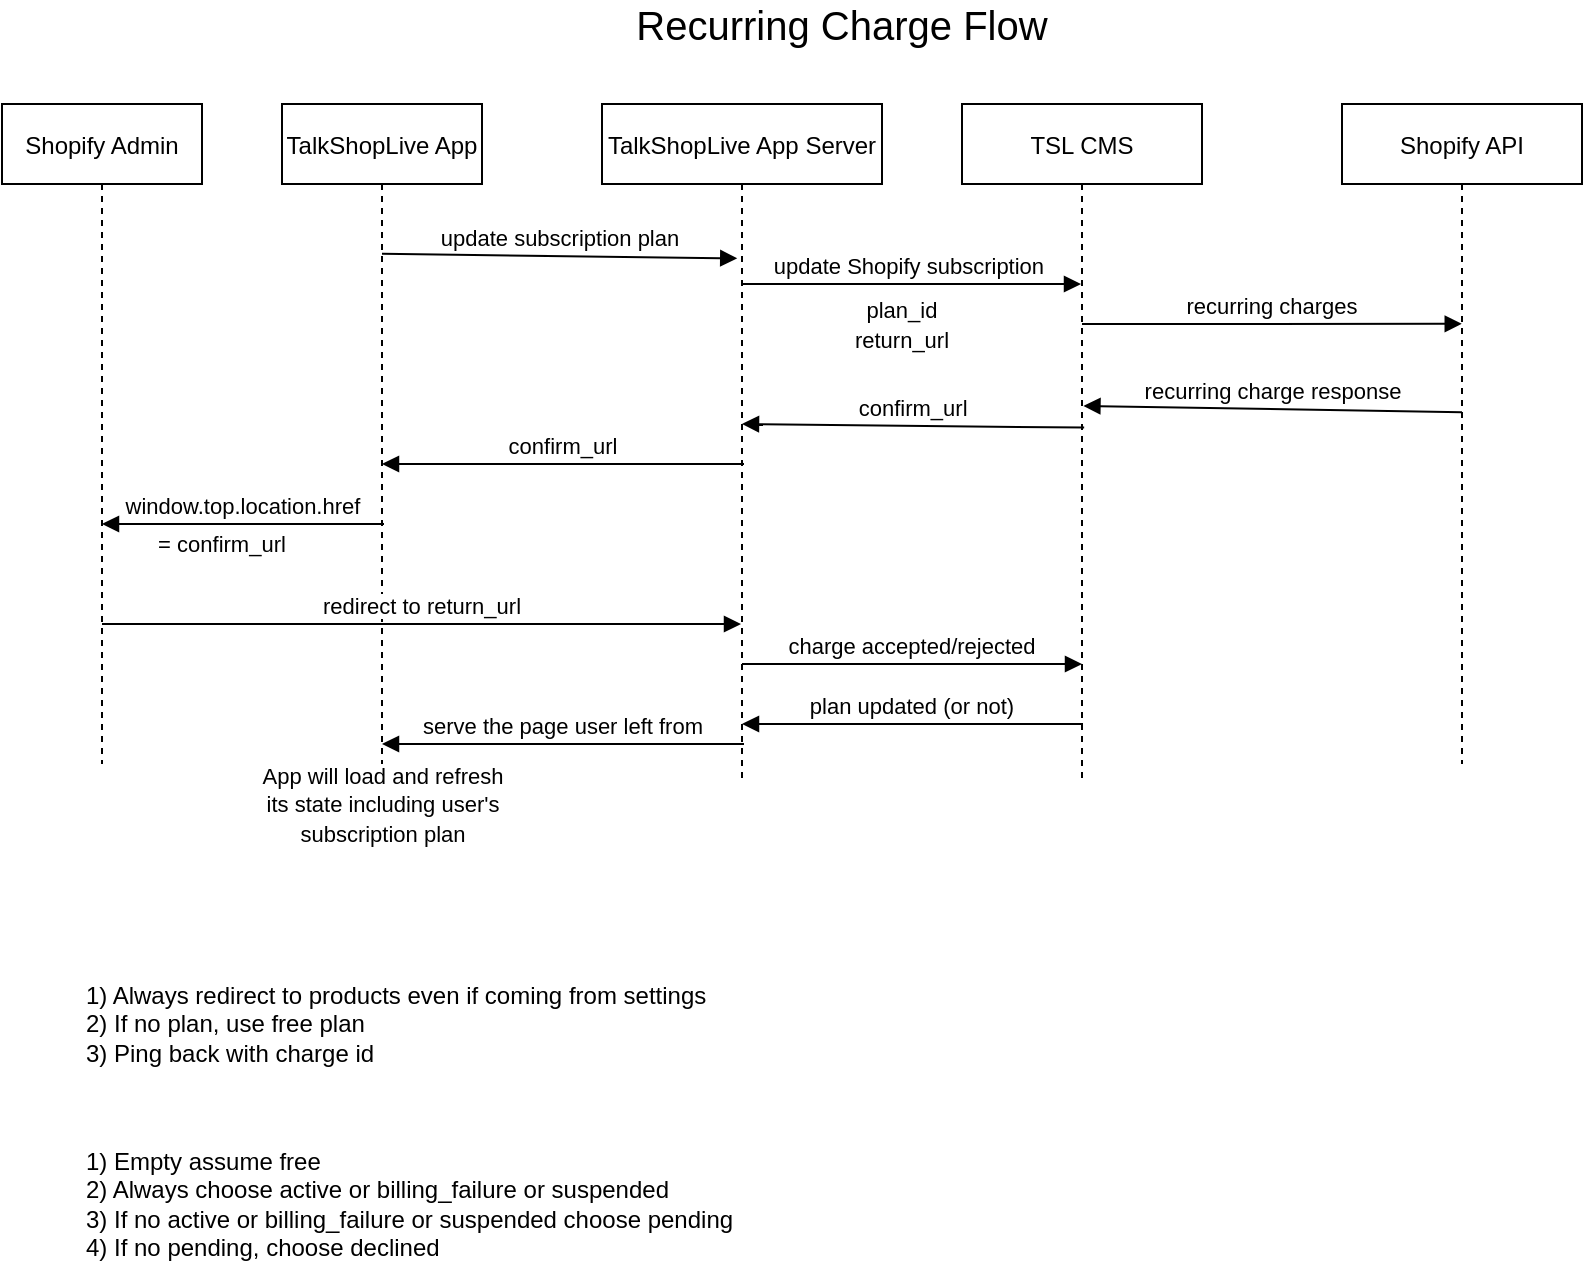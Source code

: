 <mxfile version="14.2.9" type="github">
  <diagram id="kgpKYQtTHZ0yAKxKKP6v" name="Page-1">
    <mxGraphModel dx="1248" dy="677" grid="1" gridSize="10" guides="1" tooltips="1" connect="1" arrows="1" fold="1" page="1" pageScale="1" pageWidth="850" pageHeight="1100" math="0" shadow="0">
      <root>
        <mxCell id="0" />
        <mxCell id="1" parent="0" />
        <mxCell id="3nuBFxr9cyL0pnOWT2aG-1" value="TalkShopLive App" style="shape=umlLifeline;perimeter=lifelinePerimeter;container=1;collapsible=0;recursiveResize=0;rounded=0;shadow=0;strokeWidth=1;" parent="1" vertex="1">
          <mxGeometry x="180" y="90" width="100" height="330" as="geometry" />
        </mxCell>
        <mxCell id="3nuBFxr9cyL0pnOWT2aG-5" value="TalkShopLive App Server" style="shape=umlLifeline;perimeter=lifelinePerimeter;container=1;collapsible=0;recursiveResize=0;rounded=0;shadow=0;strokeWidth=1;" parent="1" vertex="1">
          <mxGeometry x="340" y="90" width="140" height="340" as="geometry" />
        </mxCell>
        <mxCell id="3nuBFxr9cyL0pnOWT2aG-8" value="update subscription plan" style="verticalAlign=bottom;endArrow=block;entryX=0.483;entryY=0.227;shadow=0;strokeWidth=1;entryDx=0;entryDy=0;entryPerimeter=0;exitX=0.5;exitY=0.227;exitDx=0;exitDy=0;exitPerimeter=0;" parent="1" source="3nuBFxr9cyL0pnOWT2aG-1" target="3nuBFxr9cyL0pnOWT2aG-5" edge="1">
          <mxGeometry relative="1" as="geometry">
            <mxPoint x="135" y="160.0" as="sourcePoint" />
            <mxPoint x="305" y="160.0" as="targetPoint" />
          </mxGeometry>
        </mxCell>
        <mxCell id="3nuBFxr9cyL0pnOWT2aG-9" value="recurring charge response" style="verticalAlign=bottom;endArrow=block;shadow=0;strokeWidth=1;exitX=0.5;exitY=0.467;exitDx=0;exitDy=0;exitPerimeter=0;entryX=0.506;entryY=0.444;entryDx=0;entryDy=0;entryPerimeter=0;" parent="1" source="ayR7XXcj4JQ6BO8CJsRj-3" target="ayR7XXcj4JQ6BO8CJsRj-2" edge="1">
          <mxGeometry relative="1" as="geometry">
            <mxPoint x="745" y="230" as="sourcePoint" />
            <mxPoint x="582" y="227" as="targetPoint" />
          </mxGeometry>
        </mxCell>
        <mxCell id="ayR7XXcj4JQ6BO8CJsRj-1" value="&lt;font style=&quot;font-size: 20px&quot;&gt;Recurring Charge Flow&lt;/font&gt;" style="text;html=1;strokeColor=none;fillColor=none;align=center;verticalAlign=middle;whiteSpace=wrap;rounded=0;" vertex="1" parent="1">
          <mxGeometry x="330" y="40" width="260" height="20" as="geometry" />
        </mxCell>
        <mxCell id="ayR7XXcj4JQ6BO8CJsRj-2" value="TSL CMS" style="shape=umlLifeline;perimeter=lifelinePerimeter;container=1;collapsible=0;recursiveResize=0;rounded=0;shadow=0;strokeWidth=1;" vertex="1" parent="1">
          <mxGeometry x="520" y="90" width="120" height="340" as="geometry" />
        </mxCell>
        <mxCell id="ayR7XXcj4JQ6BO8CJsRj-3" value="Shopify API" style="shape=umlLifeline;perimeter=lifelinePerimeter;container=1;collapsible=0;recursiveResize=0;rounded=0;shadow=0;strokeWidth=1;" vertex="1" parent="1">
          <mxGeometry x="710" y="90" width="120" height="330" as="geometry" />
        </mxCell>
        <mxCell id="ayR7XXcj4JQ6BO8CJsRj-4" value="update Shopify subscription " style="verticalAlign=bottom;endArrow=block;shadow=0;strokeWidth=1;" edge="1" parent="1" target="ayR7XXcj4JQ6BO8CJsRj-2">
          <mxGeometry relative="1" as="geometry">
            <mxPoint x="410" y="180" as="sourcePoint" />
            <mxPoint x="527.62" y="180.0" as="targetPoint" />
          </mxGeometry>
        </mxCell>
        <mxCell id="ayR7XXcj4JQ6BO8CJsRj-5" value="&lt;font style=&quot;font-size: 11px&quot;&gt;&lt;font style=&quot;font-size: 11px&quot;&gt;plan_id&lt;br&gt;return_ur&lt;/font&gt;l&lt;/font&gt;" style="text;html=1;strokeColor=none;fillColor=none;align=center;verticalAlign=middle;whiteSpace=wrap;rounded=0;" vertex="1" parent="1">
          <mxGeometry x="450" y="190" width="80" height="20" as="geometry" />
        </mxCell>
        <mxCell id="ayR7XXcj4JQ6BO8CJsRj-6" value="recurring charges" style="verticalAlign=bottom;endArrow=block;shadow=0;strokeWidth=1;entryX=0.499;entryY=0.333;entryDx=0;entryDy=0;entryPerimeter=0;" edge="1" parent="1" target="ayR7XXcj4JQ6BO8CJsRj-3">
          <mxGeometry relative="1" as="geometry">
            <mxPoint x="580" y="200" as="sourcePoint" />
            <mxPoint x="769.5" y="199.5" as="targetPoint" />
          </mxGeometry>
        </mxCell>
        <mxCell id="ayR7XXcj4JQ6BO8CJsRj-7" value="Shopify Admin" style="shape=umlLifeline;perimeter=lifelinePerimeter;container=1;collapsible=0;recursiveResize=0;rounded=0;shadow=0;strokeWidth=1;" vertex="1" parent="1">
          <mxGeometry x="40" y="90" width="100" height="330" as="geometry" />
        </mxCell>
        <mxCell id="ayR7XXcj4JQ6BO8CJsRj-9" value="confirm_url" style="verticalAlign=bottom;endArrow=block;shadow=0;strokeWidth=1;exitX=0.5;exitY=0.467;exitDx=0;exitDy=0;exitPerimeter=0;" edge="1" parent="1">
          <mxGeometry relative="1" as="geometry">
            <mxPoint x="581.08" y="251.8" as="sourcePoint" />
            <mxPoint x="410" y="250" as="targetPoint" />
          </mxGeometry>
        </mxCell>
        <mxCell id="ayR7XXcj4JQ6BO8CJsRj-10" value="confirm_url" style="verticalAlign=bottom;endArrow=block;shadow=0;strokeWidth=1;" edge="1" parent="1">
          <mxGeometry relative="1" as="geometry">
            <mxPoint x="411" y="270" as="sourcePoint" />
            <mxPoint x="230" y="270" as="targetPoint" />
          </mxGeometry>
        </mxCell>
        <mxCell id="ayR7XXcj4JQ6BO8CJsRj-11" value="window.top.location.href" style="verticalAlign=bottom;endArrow=block;shadow=0;strokeWidth=1;" edge="1" parent="1">
          <mxGeometry relative="1" as="geometry">
            <mxPoint x="231" y="300" as="sourcePoint" />
            <mxPoint x="90" y="300" as="targetPoint" />
          </mxGeometry>
        </mxCell>
        <mxCell id="ayR7XXcj4JQ6BO8CJsRj-12" value="&lt;font style=&quot;font-size: 11px&quot;&gt;= confirm_url&lt;/font&gt;" style="text;html=1;strokeColor=none;fillColor=none;align=center;verticalAlign=middle;whiteSpace=wrap;rounded=0;" vertex="1" parent="1">
          <mxGeometry x="100" y="300" width="100" height="20" as="geometry" />
        </mxCell>
        <mxCell id="ayR7XXcj4JQ6BO8CJsRj-13" value="redirect to return_url" style="verticalAlign=bottom;endArrow=block;shadow=0;strokeWidth=1;exitX=0.5;exitY=0.227;exitDx=0;exitDy=0;exitPerimeter=0;" edge="1" parent="1" target="3nuBFxr9cyL0pnOWT2aG-5">
          <mxGeometry relative="1" as="geometry">
            <mxPoint x="90" y="350" as="sourcePoint" />
            <mxPoint x="267.62" y="350" as="targetPoint" />
          </mxGeometry>
        </mxCell>
        <mxCell id="ayR7XXcj4JQ6BO8CJsRj-14" value="serve the page user left from" style="verticalAlign=bottom;endArrow=block;shadow=0;strokeWidth=1;" edge="1" parent="1">
          <mxGeometry relative="1" as="geometry">
            <mxPoint x="411" y="410" as="sourcePoint" />
            <mxPoint x="230" y="410" as="targetPoint" />
          </mxGeometry>
        </mxCell>
        <mxCell id="ayR7XXcj4JQ6BO8CJsRj-15" value="charge accepted/rejected" style="verticalAlign=bottom;endArrow=block;shadow=0;strokeWidth=1;exitX=0.5;exitY=0.227;exitDx=0;exitDy=0;exitPerimeter=0;" edge="1" parent="1">
          <mxGeometry relative="1" as="geometry">
            <mxPoint x="410" y="370" as="sourcePoint" />
            <mxPoint x="580" y="370" as="targetPoint" />
          </mxGeometry>
        </mxCell>
        <mxCell id="ayR7XXcj4JQ6BO8CJsRj-16" value="plan updated (or not)" style="verticalAlign=bottom;endArrow=block;shadow=0;strokeWidth=1;" edge="1" parent="1">
          <mxGeometry relative="1" as="geometry">
            <mxPoint x="580.5" y="400" as="sourcePoint" />
            <mxPoint x="410" y="400" as="targetPoint" />
          </mxGeometry>
        </mxCell>
        <mxCell id="ayR7XXcj4JQ6BO8CJsRj-17" value="&lt;font style=&quot;font-size: 11px&quot;&gt;App will load and refresh its state including user&#39;s subscription plan&lt;/font&gt;" style="text;html=1;strokeColor=none;fillColor=none;align=center;verticalAlign=middle;whiteSpace=wrap;rounded=0;" vertex="1" parent="1">
          <mxGeometry x="167.5" y="430" width="125" height="20" as="geometry" />
        </mxCell>
        <mxCell id="ayR7XXcj4JQ6BO8CJsRj-18" value="1) Always redirect to products even if coming from settings&lt;br&gt;2) If no plan, use free plan&lt;br&gt;3) Ping back with charge id" style="text;html=1;strokeColor=none;fillColor=none;align=left;verticalAlign=middle;whiteSpace=wrap;rounded=0;" vertex="1" parent="1">
          <mxGeometry x="80" y="510" width="345" height="80" as="geometry" />
        </mxCell>
        <mxCell id="ayR7XXcj4JQ6BO8CJsRj-19" value="1) Empty assume free&lt;br&gt;2) Always choose active or billing_failure or suspended&lt;br&gt;3) If no active or billing_failure or suspended choose pending&lt;br&gt;4) If no pending, choose declined" style="text;html=1;strokeColor=none;fillColor=none;align=left;verticalAlign=middle;whiteSpace=wrap;rounded=0;" vertex="1" parent="1">
          <mxGeometry x="80" y="600" width="345" height="80" as="geometry" />
        </mxCell>
      </root>
    </mxGraphModel>
  </diagram>
</mxfile>
